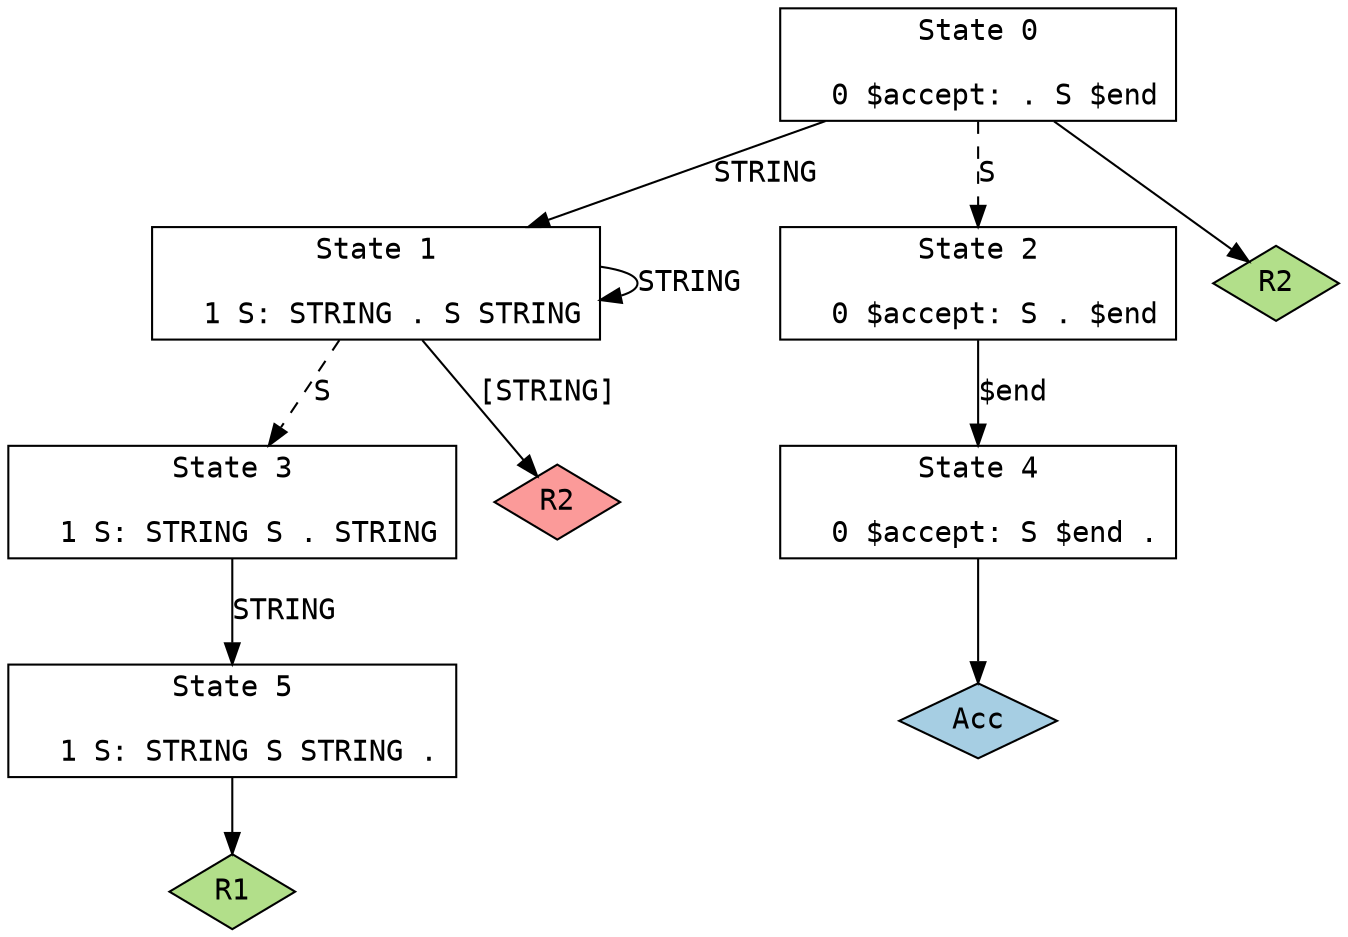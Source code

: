 // 由 GNU Bison 3.0.2 生成。
// 向 <bug-bison@gnu.org> 报告问题。
// 主页：<http://www.gnu.org/software/bison/>。

digraph "grammar13.y"
{
  node [fontname = courier, shape = box, colorscheme = paired6]
  edge [fontname = courier]

  0 [label="State 0\n\l  0 $accept: . S $end\l"]
  0 -> 1 [style=solid label="STRING"]
  0 -> 2 [style=dashed label="S"]
  0 -> "0R2" [style=solid]
 "0R2" [label="R2", fillcolor=3, shape=diamond, style=filled]
  1 [label="State 1\n\l  1 S: STRING . S STRING\l"]
  1 -> 1 [style=solid label="STRING"]
  1 -> 3 [style=dashed label="S"]
  1 -> "1R2d" [label="[STRING]", style=solid]
 "1R2d" [label="R2", fillcolor=5, shape=diamond, style=filled]
  2 [label="State 2\n\l  0 $accept: S . $end\l"]
  2 -> 4 [style=solid label="$end"]
  3 [label="State 3\n\l  1 S: STRING S . STRING\l"]
  3 -> 5 [style=solid label="STRING"]
  4 [label="State 4\n\l  0 $accept: S $end .\l"]
  4 -> "4R0" [style=solid]
 "4R0" [label="Acc", fillcolor=1, shape=diamond, style=filled]
  5 [label="State 5\n\l  1 S: STRING S STRING .\l"]
  5 -> "5R1" [style=solid]
 "5R1" [label="R1", fillcolor=3, shape=diamond, style=filled]
}
